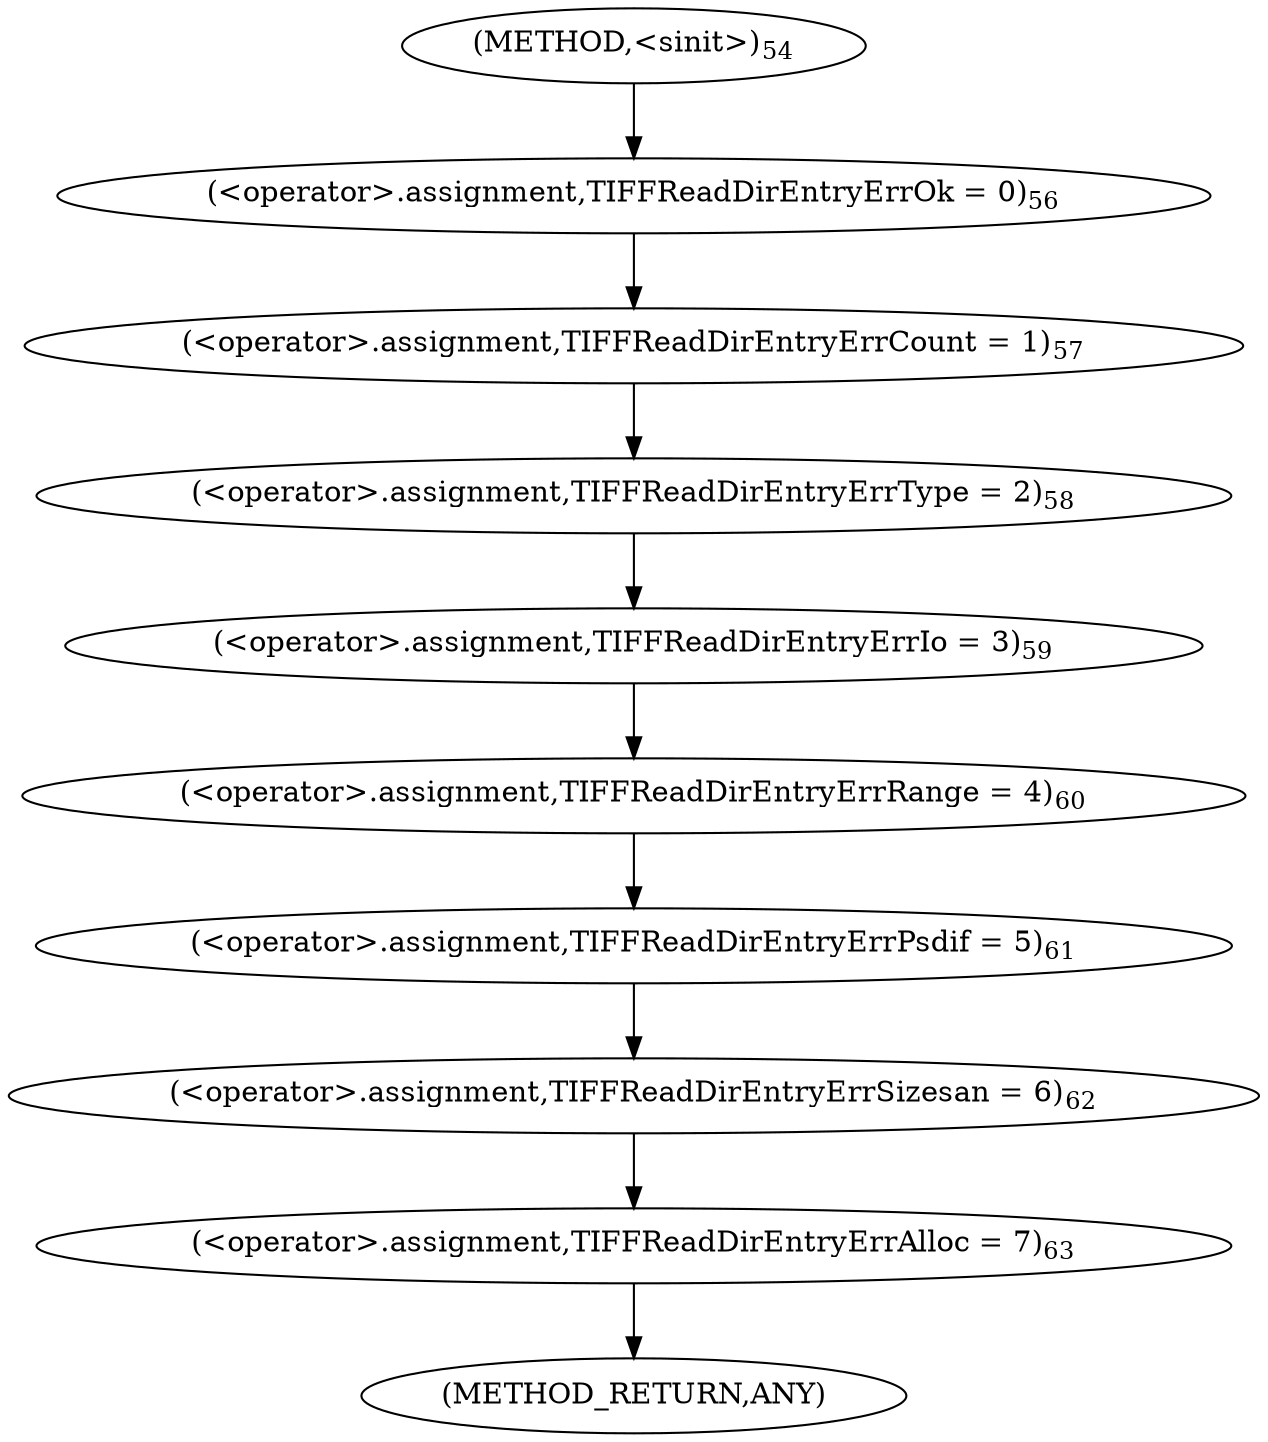 digraph "&lt;sinit&gt;" {  
"78000" [label = <(&lt;operator&gt;.assignment,TIFFReadDirEntryErrOk = 0)<SUB>56</SUB>> ]
"78003" [label = <(&lt;operator&gt;.assignment,TIFFReadDirEntryErrCount = 1)<SUB>57</SUB>> ]
"78006" [label = <(&lt;operator&gt;.assignment,TIFFReadDirEntryErrType = 2)<SUB>58</SUB>> ]
"78009" [label = <(&lt;operator&gt;.assignment,TIFFReadDirEntryErrIo = 3)<SUB>59</SUB>> ]
"78012" [label = <(&lt;operator&gt;.assignment,TIFFReadDirEntryErrRange = 4)<SUB>60</SUB>> ]
"78015" [label = <(&lt;operator&gt;.assignment,TIFFReadDirEntryErrPsdif = 5)<SUB>61</SUB>> ]
"78018" [label = <(&lt;operator&gt;.assignment,TIFFReadDirEntryErrSizesan = 6)<SUB>62</SUB>> ]
"78021" [label = <(&lt;operator&gt;.assignment,TIFFReadDirEntryErrAlloc = 7)<SUB>63</SUB>> ]
"77998" [label = <(METHOD,&lt;sinit&gt;)<SUB>54</SUB>> ]
"78024" [label = <(METHOD_RETURN,ANY)> ]
  "78000" -> "78003" 
  "78003" -> "78006" 
  "78006" -> "78009" 
  "78009" -> "78012" 
  "78012" -> "78015" 
  "78015" -> "78018" 
  "78018" -> "78021" 
  "78021" -> "78024" 
  "77998" -> "78000" 
}
